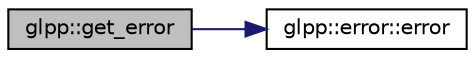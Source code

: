 digraph "glpp::get_error"
{
  edge [fontname="Helvetica",fontsize="10",labelfontname="Helvetica",labelfontsize="10"];
  node [fontname="Helvetica",fontsize="10",shape=record];
  rankdir="LR";
  Node11 [label="glpp::get_error",height=0.2,width=0.4,color="black", fillcolor="grey75", style="filled", fontcolor="black"];
  Node11 -> Node12 [color="midnightblue",fontsize="10",style="solid",fontname="Helvetica"];
  Node12 [label="glpp::error::error",height=0.2,width=0.4,color="black", fillcolor="white", style="filled",URL="$classglpp_1_1error.html#aca53147c703f90cced018e8592ef28ea"];
}
